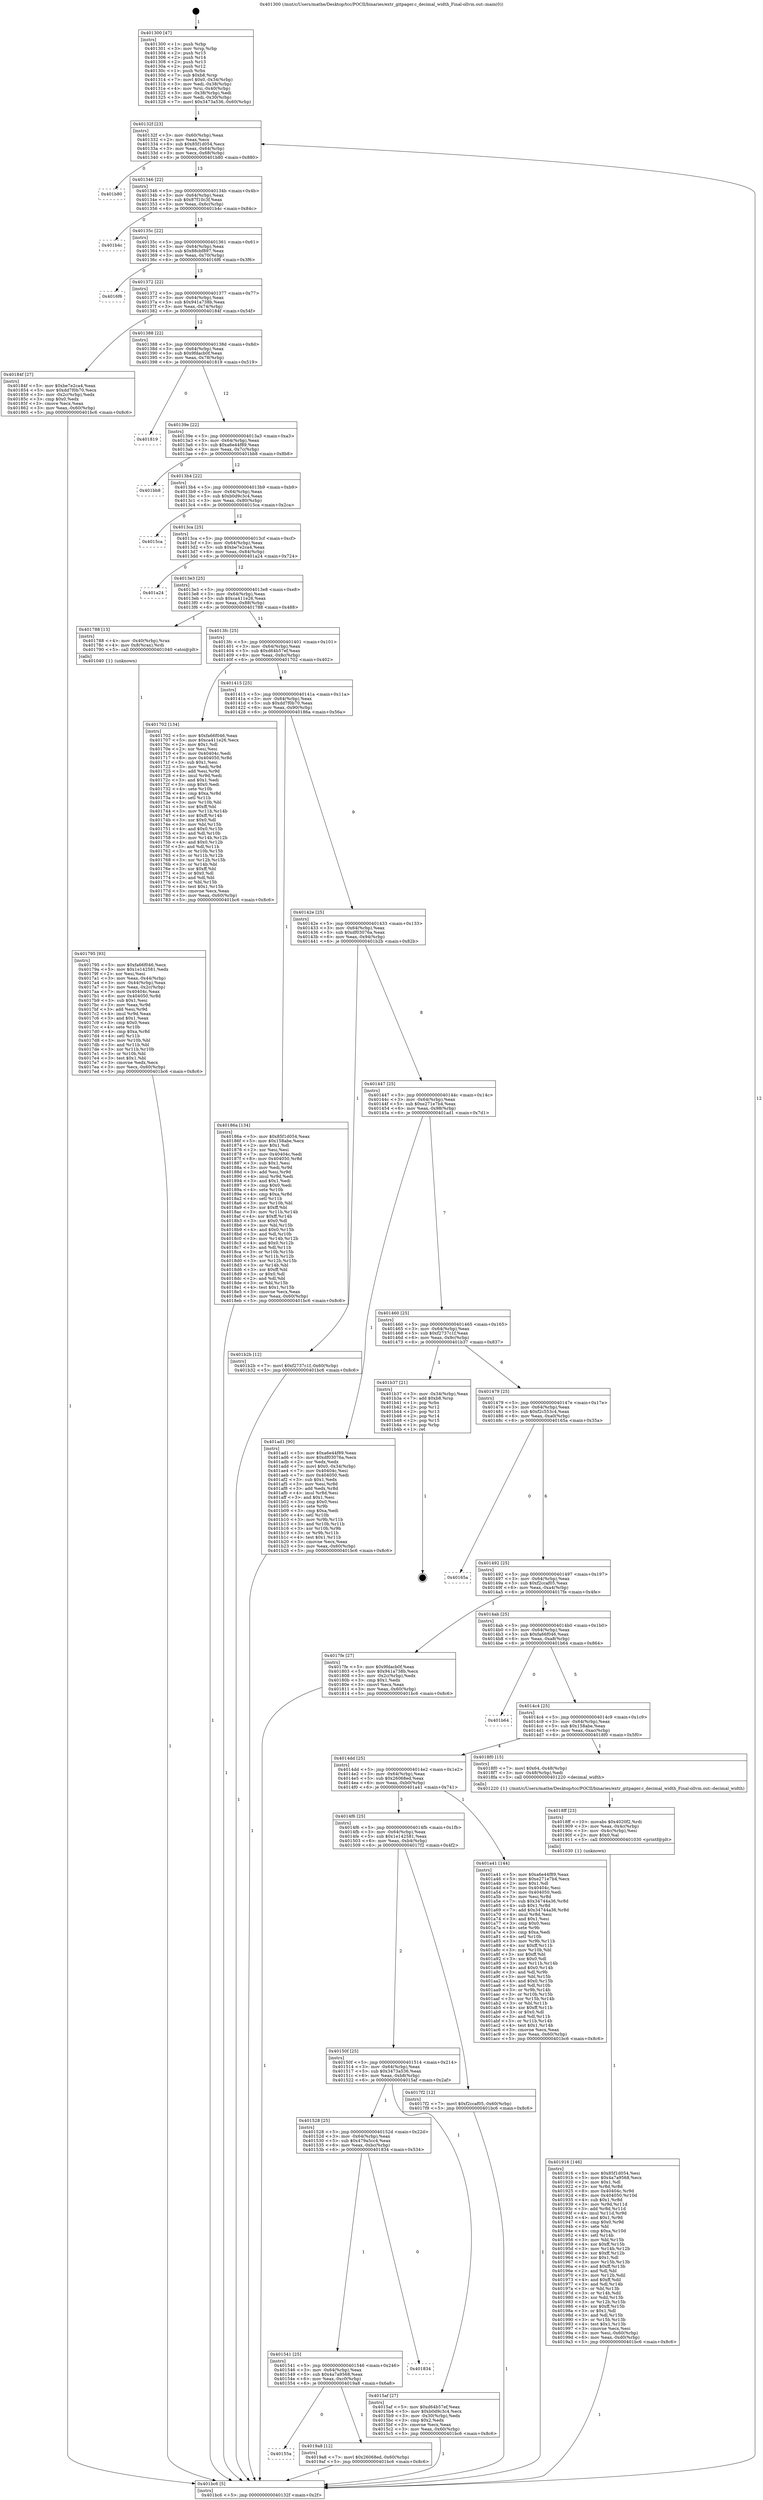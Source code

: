 digraph "0x401300" {
  label = "0x401300 (/mnt/c/Users/mathe/Desktop/tcc/POCII/binaries/extr_gitpager.c_decimal_width_Final-ollvm.out::main(0))"
  labelloc = "t"
  node[shape=record]

  Entry [label="",width=0.3,height=0.3,shape=circle,fillcolor=black,style=filled]
  "0x40132f" [label="{
     0x40132f [23]\l
     | [instrs]\l
     &nbsp;&nbsp;0x40132f \<+3\>: mov -0x60(%rbp),%eax\l
     &nbsp;&nbsp;0x401332 \<+2\>: mov %eax,%ecx\l
     &nbsp;&nbsp;0x401334 \<+6\>: sub $0x85f1d054,%ecx\l
     &nbsp;&nbsp;0x40133a \<+3\>: mov %eax,-0x64(%rbp)\l
     &nbsp;&nbsp;0x40133d \<+3\>: mov %ecx,-0x68(%rbp)\l
     &nbsp;&nbsp;0x401340 \<+6\>: je 0000000000401b80 \<main+0x880\>\l
  }"]
  "0x401b80" [label="{
     0x401b80\l
  }", style=dashed]
  "0x401346" [label="{
     0x401346 [22]\l
     | [instrs]\l
     &nbsp;&nbsp;0x401346 \<+5\>: jmp 000000000040134b \<main+0x4b\>\l
     &nbsp;&nbsp;0x40134b \<+3\>: mov -0x64(%rbp),%eax\l
     &nbsp;&nbsp;0x40134e \<+5\>: sub $0x87f10c3f,%eax\l
     &nbsp;&nbsp;0x401353 \<+3\>: mov %eax,-0x6c(%rbp)\l
     &nbsp;&nbsp;0x401356 \<+6\>: je 0000000000401b4c \<main+0x84c\>\l
  }"]
  Exit [label="",width=0.3,height=0.3,shape=circle,fillcolor=black,style=filled,peripheries=2]
  "0x401b4c" [label="{
     0x401b4c\l
  }", style=dashed]
  "0x40135c" [label="{
     0x40135c [22]\l
     | [instrs]\l
     &nbsp;&nbsp;0x40135c \<+5\>: jmp 0000000000401361 \<main+0x61\>\l
     &nbsp;&nbsp;0x401361 \<+3\>: mov -0x64(%rbp),%eax\l
     &nbsp;&nbsp;0x401364 \<+5\>: sub $0x88cbf897,%eax\l
     &nbsp;&nbsp;0x401369 \<+3\>: mov %eax,-0x70(%rbp)\l
     &nbsp;&nbsp;0x40136c \<+6\>: je 00000000004016f6 \<main+0x3f6\>\l
  }"]
  "0x40155a" [label="{
     0x40155a\l
  }", style=dashed]
  "0x4016f6" [label="{
     0x4016f6\l
  }", style=dashed]
  "0x401372" [label="{
     0x401372 [22]\l
     | [instrs]\l
     &nbsp;&nbsp;0x401372 \<+5\>: jmp 0000000000401377 \<main+0x77\>\l
     &nbsp;&nbsp;0x401377 \<+3\>: mov -0x64(%rbp),%eax\l
     &nbsp;&nbsp;0x40137a \<+5\>: sub $0x941a738b,%eax\l
     &nbsp;&nbsp;0x40137f \<+3\>: mov %eax,-0x74(%rbp)\l
     &nbsp;&nbsp;0x401382 \<+6\>: je 000000000040184f \<main+0x54f\>\l
  }"]
  "0x4019a8" [label="{
     0x4019a8 [12]\l
     | [instrs]\l
     &nbsp;&nbsp;0x4019a8 \<+7\>: movl $0x26068ed,-0x60(%rbp)\l
     &nbsp;&nbsp;0x4019af \<+5\>: jmp 0000000000401bc6 \<main+0x8c6\>\l
  }"]
  "0x40184f" [label="{
     0x40184f [27]\l
     | [instrs]\l
     &nbsp;&nbsp;0x40184f \<+5\>: mov $0xbe7e2ca4,%eax\l
     &nbsp;&nbsp;0x401854 \<+5\>: mov $0xdd7f0b70,%ecx\l
     &nbsp;&nbsp;0x401859 \<+3\>: mov -0x2c(%rbp),%edx\l
     &nbsp;&nbsp;0x40185c \<+3\>: cmp $0x0,%edx\l
     &nbsp;&nbsp;0x40185f \<+3\>: cmove %ecx,%eax\l
     &nbsp;&nbsp;0x401862 \<+3\>: mov %eax,-0x60(%rbp)\l
     &nbsp;&nbsp;0x401865 \<+5\>: jmp 0000000000401bc6 \<main+0x8c6\>\l
  }"]
  "0x401388" [label="{
     0x401388 [22]\l
     | [instrs]\l
     &nbsp;&nbsp;0x401388 \<+5\>: jmp 000000000040138d \<main+0x8d\>\l
     &nbsp;&nbsp;0x40138d \<+3\>: mov -0x64(%rbp),%eax\l
     &nbsp;&nbsp;0x401390 \<+5\>: sub $0x9fdacb0f,%eax\l
     &nbsp;&nbsp;0x401395 \<+3\>: mov %eax,-0x78(%rbp)\l
     &nbsp;&nbsp;0x401398 \<+6\>: je 0000000000401819 \<main+0x519\>\l
  }"]
  "0x401541" [label="{
     0x401541 [25]\l
     | [instrs]\l
     &nbsp;&nbsp;0x401541 \<+5\>: jmp 0000000000401546 \<main+0x246\>\l
     &nbsp;&nbsp;0x401546 \<+3\>: mov -0x64(%rbp),%eax\l
     &nbsp;&nbsp;0x401549 \<+5\>: sub $0x4a7a9568,%eax\l
     &nbsp;&nbsp;0x40154e \<+6\>: mov %eax,-0xc0(%rbp)\l
     &nbsp;&nbsp;0x401554 \<+6\>: je 00000000004019a8 \<main+0x6a8\>\l
  }"]
  "0x401819" [label="{
     0x401819\l
  }", style=dashed]
  "0x40139e" [label="{
     0x40139e [22]\l
     | [instrs]\l
     &nbsp;&nbsp;0x40139e \<+5\>: jmp 00000000004013a3 \<main+0xa3\>\l
     &nbsp;&nbsp;0x4013a3 \<+3\>: mov -0x64(%rbp),%eax\l
     &nbsp;&nbsp;0x4013a6 \<+5\>: sub $0xa6e44f89,%eax\l
     &nbsp;&nbsp;0x4013ab \<+3\>: mov %eax,-0x7c(%rbp)\l
     &nbsp;&nbsp;0x4013ae \<+6\>: je 0000000000401bb8 \<main+0x8b8\>\l
  }"]
  "0x401834" [label="{
     0x401834\l
  }", style=dashed]
  "0x401bb8" [label="{
     0x401bb8\l
  }", style=dashed]
  "0x4013b4" [label="{
     0x4013b4 [22]\l
     | [instrs]\l
     &nbsp;&nbsp;0x4013b4 \<+5\>: jmp 00000000004013b9 \<main+0xb9\>\l
     &nbsp;&nbsp;0x4013b9 \<+3\>: mov -0x64(%rbp),%eax\l
     &nbsp;&nbsp;0x4013bc \<+5\>: sub $0xb0d9c3c4,%eax\l
     &nbsp;&nbsp;0x4013c1 \<+3\>: mov %eax,-0x80(%rbp)\l
     &nbsp;&nbsp;0x4013c4 \<+6\>: je 00000000004015ca \<main+0x2ca\>\l
  }"]
  "0x401916" [label="{
     0x401916 [146]\l
     | [instrs]\l
     &nbsp;&nbsp;0x401916 \<+5\>: mov $0x85f1d054,%esi\l
     &nbsp;&nbsp;0x40191b \<+5\>: mov $0x4a7a9568,%ecx\l
     &nbsp;&nbsp;0x401920 \<+2\>: mov $0x1,%dl\l
     &nbsp;&nbsp;0x401922 \<+3\>: xor %r8d,%r8d\l
     &nbsp;&nbsp;0x401925 \<+8\>: mov 0x40404c,%r9d\l
     &nbsp;&nbsp;0x40192d \<+8\>: mov 0x404050,%r10d\l
     &nbsp;&nbsp;0x401935 \<+4\>: sub $0x1,%r8d\l
     &nbsp;&nbsp;0x401939 \<+3\>: mov %r9d,%r11d\l
     &nbsp;&nbsp;0x40193c \<+3\>: add %r8d,%r11d\l
     &nbsp;&nbsp;0x40193f \<+4\>: imul %r11d,%r9d\l
     &nbsp;&nbsp;0x401943 \<+4\>: and $0x1,%r9d\l
     &nbsp;&nbsp;0x401947 \<+4\>: cmp $0x0,%r9d\l
     &nbsp;&nbsp;0x40194b \<+3\>: sete %bl\l
     &nbsp;&nbsp;0x40194e \<+4\>: cmp $0xa,%r10d\l
     &nbsp;&nbsp;0x401952 \<+4\>: setl %r14b\l
     &nbsp;&nbsp;0x401956 \<+3\>: mov %bl,%r15b\l
     &nbsp;&nbsp;0x401959 \<+4\>: xor $0xff,%r15b\l
     &nbsp;&nbsp;0x40195d \<+3\>: mov %r14b,%r12b\l
     &nbsp;&nbsp;0x401960 \<+4\>: xor $0xff,%r12b\l
     &nbsp;&nbsp;0x401964 \<+3\>: xor $0x1,%dl\l
     &nbsp;&nbsp;0x401967 \<+3\>: mov %r15b,%r13b\l
     &nbsp;&nbsp;0x40196a \<+4\>: and $0xff,%r13b\l
     &nbsp;&nbsp;0x40196e \<+2\>: and %dl,%bl\l
     &nbsp;&nbsp;0x401970 \<+3\>: mov %r12b,%dil\l
     &nbsp;&nbsp;0x401973 \<+4\>: and $0xff,%dil\l
     &nbsp;&nbsp;0x401977 \<+3\>: and %dl,%r14b\l
     &nbsp;&nbsp;0x40197a \<+3\>: or %bl,%r13b\l
     &nbsp;&nbsp;0x40197d \<+3\>: or %r14b,%dil\l
     &nbsp;&nbsp;0x401980 \<+3\>: xor %dil,%r13b\l
     &nbsp;&nbsp;0x401983 \<+3\>: or %r12b,%r15b\l
     &nbsp;&nbsp;0x401986 \<+4\>: xor $0xff,%r15b\l
     &nbsp;&nbsp;0x40198a \<+3\>: or $0x1,%dl\l
     &nbsp;&nbsp;0x40198d \<+3\>: and %dl,%r15b\l
     &nbsp;&nbsp;0x401990 \<+3\>: or %r15b,%r13b\l
     &nbsp;&nbsp;0x401993 \<+4\>: test $0x1,%r13b\l
     &nbsp;&nbsp;0x401997 \<+3\>: cmovne %ecx,%esi\l
     &nbsp;&nbsp;0x40199a \<+3\>: mov %esi,-0x60(%rbp)\l
     &nbsp;&nbsp;0x40199d \<+6\>: mov %eax,-0xd0(%rbp)\l
     &nbsp;&nbsp;0x4019a3 \<+5\>: jmp 0000000000401bc6 \<main+0x8c6\>\l
  }"]
  "0x4015ca" [label="{
     0x4015ca\l
  }", style=dashed]
  "0x4013ca" [label="{
     0x4013ca [25]\l
     | [instrs]\l
     &nbsp;&nbsp;0x4013ca \<+5\>: jmp 00000000004013cf \<main+0xcf\>\l
     &nbsp;&nbsp;0x4013cf \<+3\>: mov -0x64(%rbp),%eax\l
     &nbsp;&nbsp;0x4013d2 \<+5\>: sub $0xbe7e2ca4,%eax\l
     &nbsp;&nbsp;0x4013d7 \<+6\>: mov %eax,-0x84(%rbp)\l
     &nbsp;&nbsp;0x4013dd \<+6\>: je 0000000000401a24 \<main+0x724\>\l
  }"]
  "0x4018ff" [label="{
     0x4018ff [23]\l
     | [instrs]\l
     &nbsp;&nbsp;0x4018ff \<+10\>: movabs $0x4020f2,%rdi\l
     &nbsp;&nbsp;0x401909 \<+3\>: mov %eax,-0x4c(%rbp)\l
     &nbsp;&nbsp;0x40190c \<+3\>: mov -0x4c(%rbp),%esi\l
     &nbsp;&nbsp;0x40190f \<+2\>: mov $0x0,%al\l
     &nbsp;&nbsp;0x401911 \<+5\>: call 0000000000401030 \<printf@plt\>\l
     | [calls]\l
     &nbsp;&nbsp;0x401030 \{1\} (unknown)\l
  }"]
  "0x401a24" [label="{
     0x401a24\l
  }", style=dashed]
  "0x4013e3" [label="{
     0x4013e3 [25]\l
     | [instrs]\l
     &nbsp;&nbsp;0x4013e3 \<+5\>: jmp 00000000004013e8 \<main+0xe8\>\l
     &nbsp;&nbsp;0x4013e8 \<+3\>: mov -0x64(%rbp),%eax\l
     &nbsp;&nbsp;0x4013eb \<+5\>: sub $0xca411e26,%eax\l
     &nbsp;&nbsp;0x4013f0 \<+6\>: mov %eax,-0x88(%rbp)\l
     &nbsp;&nbsp;0x4013f6 \<+6\>: je 0000000000401788 \<main+0x488\>\l
  }"]
  "0x401795" [label="{
     0x401795 [93]\l
     | [instrs]\l
     &nbsp;&nbsp;0x401795 \<+5\>: mov $0xfa66f046,%ecx\l
     &nbsp;&nbsp;0x40179a \<+5\>: mov $0x1e142581,%edx\l
     &nbsp;&nbsp;0x40179f \<+2\>: xor %esi,%esi\l
     &nbsp;&nbsp;0x4017a1 \<+3\>: mov %eax,-0x44(%rbp)\l
     &nbsp;&nbsp;0x4017a4 \<+3\>: mov -0x44(%rbp),%eax\l
     &nbsp;&nbsp;0x4017a7 \<+3\>: mov %eax,-0x2c(%rbp)\l
     &nbsp;&nbsp;0x4017aa \<+7\>: mov 0x40404c,%eax\l
     &nbsp;&nbsp;0x4017b1 \<+8\>: mov 0x404050,%r8d\l
     &nbsp;&nbsp;0x4017b9 \<+3\>: sub $0x1,%esi\l
     &nbsp;&nbsp;0x4017bc \<+3\>: mov %eax,%r9d\l
     &nbsp;&nbsp;0x4017bf \<+3\>: add %esi,%r9d\l
     &nbsp;&nbsp;0x4017c2 \<+4\>: imul %r9d,%eax\l
     &nbsp;&nbsp;0x4017c6 \<+3\>: and $0x1,%eax\l
     &nbsp;&nbsp;0x4017c9 \<+3\>: cmp $0x0,%eax\l
     &nbsp;&nbsp;0x4017cc \<+4\>: sete %r10b\l
     &nbsp;&nbsp;0x4017d0 \<+4\>: cmp $0xa,%r8d\l
     &nbsp;&nbsp;0x4017d4 \<+4\>: setl %r11b\l
     &nbsp;&nbsp;0x4017d8 \<+3\>: mov %r10b,%bl\l
     &nbsp;&nbsp;0x4017db \<+3\>: and %r11b,%bl\l
     &nbsp;&nbsp;0x4017de \<+3\>: xor %r11b,%r10b\l
     &nbsp;&nbsp;0x4017e1 \<+3\>: or %r10b,%bl\l
     &nbsp;&nbsp;0x4017e4 \<+3\>: test $0x1,%bl\l
     &nbsp;&nbsp;0x4017e7 \<+3\>: cmovne %edx,%ecx\l
     &nbsp;&nbsp;0x4017ea \<+3\>: mov %ecx,-0x60(%rbp)\l
     &nbsp;&nbsp;0x4017ed \<+5\>: jmp 0000000000401bc6 \<main+0x8c6\>\l
  }"]
  "0x401788" [label="{
     0x401788 [13]\l
     | [instrs]\l
     &nbsp;&nbsp;0x401788 \<+4\>: mov -0x40(%rbp),%rax\l
     &nbsp;&nbsp;0x40178c \<+4\>: mov 0x8(%rax),%rdi\l
     &nbsp;&nbsp;0x401790 \<+5\>: call 0000000000401040 \<atoi@plt\>\l
     | [calls]\l
     &nbsp;&nbsp;0x401040 \{1\} (unknown)\l
  }"]
  "0x4013fc" [label="{
     0x4013fc [25]\l
     | [instrs]\l
     &nbsp;&nbsp;0x4013fc \<+5\>: jmp 0000000000401401 \<main+0x101\>\l
     &nbsp;&nbsp;0x401401 \<+3\>: mov -0x64(%rbp),%eax\l
     &nbsp;&nbsp;0x401404 \<+5\>: sub $0xd64b57ef,%eax\l
     &nbsp;&nbsp;0x401409 \<+6\>: mov %eax,-0x8c(%rbp)\l
     &nbsp;&nbsp;0x40140f \<+6\>: je 0000000000401702 \<main+0x402\>\l
  }"]
  "0x401300" [label="{
     0x401300 [47]\l
     | [instrs]\l
     &nbsp;&nbsp;0x401300 \<+1\>: push %rbp\l
     &nbsp;&nbsp;0x401301 \<+3\>: mov %rsp,%rbp\l
     &nbsp;&nbsp;0x401304 \<+2\>: push %r15\l
     &nbsp;&nbsp;0x401306 \<+2\>: push %r14\l
     &nbsp;&nbsp;0x401308 \<+2\>: push %r13\l
     &nbsp;&nbsp;0x40130a \<+2\>: push %r12\l
     &nbsp;&nbsp;0x40130c \<+1\>: push %rbx\l
     &nbsp;&nbsp;0x40130d \<+7\>: sub $0xb8,%rsp\l
     &nbsp;&nbsp;0x401314 \<+7\>: movl $0x0,-0x34(%rbp)\l
     &nbsp;&nbsp;0x40131b \<+3\>: mov %edi,-0x38(%rbp)\l
     &nbsp;&nbsp;0x40131e \<+4\>: mov %rsi,-0x40(%rbp)\l
     &nbsp;&nbsp;0x401322 \<+3\>: mov -0x38(%rbp),%edi\l
     &nbsp;&nbsp;0x401325 \<+3\>: mov %edi,-0x30(%rbp)\l
     &nbsp;&nbsp;0x401328 \<+7\>: movl $0x3473a536,-0x60(%rbp)\l
  }"]
  "0x401702" [label="{
     0x401702 [134]\l
     | [instrs]\l
     &nbsp;&nbsp;0x401702 \<+5\>: mov $0xfa66f046,%eax\l
     &nbsp;&nbsp;0x401707 \<+5\>: mov $0xca411e26,%ecx\l
     &nbsp;&nbsp;0x40170c \<+2\>: mov $0x1,%dl\l
     &nbsp;&nbsp;0x40170e \<+2\>: xor %esi,%esi\l
     &nbsp;&nbsp;0x401710 \<+7\>: mov 0x40404c,%edi\l
     &nbsp;&nbsp;0x401717 \<+8\>: mov 0x404050,%r8d\l
     &nbsp;&nbsp;0x40171f \<+3\>: sub $0x1,%esi\l
     &nbsp;&nbsp;0x401722 \<+3\>: mov %edi,%r9d\l
     &nbsp;&nbsp;0x401725 \<+3\>: add %esi,%r9d\l
     &nbsp;&nbsp;0x401728 \<+4\>: imul %r9d,%edi\l
     &nbsp;&nbsp;0x40172c \<+3\>: and $0x1,%edi\l
     &nbsp;&nbsp;0x40172f \<+3\>: cmp $0x0,%edi\l
     &nbsp;&nbsp;0x401732 \<+4\>: sete %r10b\l
     &nbsp;&nbsp;0x401736 \<+4\>: cmp $0xa,%r8d\l
     &nbsp;&nbsp;0x40173a \<+4\>: setl %r11b\l
     &nbsp;&nbsp;0x40173e \<+3\>: mov %r10b,%bl\l
     &nbsp;&nbsp;0x401741 \<+3\>: xor $0xff,%bl\l
     &nbsp;&nbsp;0x401744 \<+3\>: mov %r11b,%r14b\l
     &nbsp;&nbsp;0x401747 \<+4\>: xor $0xff,%r14b\l
     &nbsp;&nbsp;0x40174b \<+3\>: xor $0x0,%dl\l
     &nbsp;&nbsp;0x40174e \<+3\>: mov %bl,%r15b\l
     &nbsp;&nbsp;0x401751 \<+4\>: and $0x0,%r15b\l
     &nbsp;&nbsp;0x401755 \<+3\>: and %dl,%r10b\l
     &nbsp;&nbsp;0x401758 \<+3\>: mov %r14b,%r12b\l
     &nbsp;&nbsp;0x40175b \<+4\>: and $0x0,%r12b\l
     &nbsp;&nbsp;0x40175f \<+3\>: and %dl,%r11b\l
     &nbsp;&nbsp;0x401762 \<+3\>: or %r10b,%r15b\l
     &nbsp;&nbsp;0x401765 \<+3\>: or %r11b,%r12b\l
     &nbsp;&nbsp;0x401768 \<+3\>: xor %r12b,%r15b\l
     &nbsp;&nbsp;0x40176b \<+3\>: or %r14b,%bl\l
     &nbsp;&nbsp;0x40176e \<+3\>: xor $0xff,%bl\l
     &nbsp;&nbsp;0x401771 \<+3\>: or $0x0,%dl\l
     &nbsp;&nbsp;0x401774 \<+2\>: and %dl,%bl\l
     &nbsp;&nbsp;0x401776 \<+3\>: or %bl,%r15b\l
     &nbsp;&nbsp;0x401779 \<+4\>: test $0x1,%r15b\l
     &nbsp;&nbsp;0x40177d \<+3\>: cmovne %ecx,%eax\l
     &nbsp;&nbsp;0x401780 \<+3\>: mov %eax,-0x60(%rbp)\l
     &nbsp;&nbsp;0x401783 \<+5\>: jmp 0000000000401bc6 \<main+0x8c6\>\l
  }"]
  "0x401415" [label="{
     0x401415 [25]\l
     | [instrs]\l
     &nbsp;&nbsp;0x401415 \<+5\>: jmp 000000000040141a \<main+0x11a\>\l
     &nbsp;&nbsp;0x40141a \<+3\>: mov -0x64(%rbp),%eax\l
     &nbsp;&nbsp;0x40141d \<+5\>: sub $0xdd7f0b70,%eax\l
     &nbsp;&nbsp;0x401422 \<+6\>: mov %eax,-0x90(%rbp)\l
     &nbsp;&nbsp;0x401428 \<+6\>: je 000000000040186a \<main+0x56a\>\l
  }"]
  "0x401bc6" [label="{
     0x401bc6 [5]\l
     | [instrs]\l
     &nbsp;&nbsp;0x401bc6 \<+5\>: jmp 000000000040132f \<main+0x2f\>\l
  }"]
  "0x40186a" [label="{
     0x40186a [134]\l
     | [instrs]\l
     &nbsp;&nbsp;0x40186a \<+5\>: mov $0x85f1d054,%eax\l
     &nbsp;&nbsp;0x40186f \<+5\>: mov $0x158abe,%ecx\l
     &nbsp;&nbsp;0x401874 \<+2\>: mov $0x1,%dl\l
     &nbsp;&nbsp;0x401876 \<+2\>: xor %esi,%esi\l
     &nbsp;&nbsp;0x401878 \<+7\>: mov 0x40404c,%edi\l
     &nbsp;&nbsp;0x40187f \<+8\>: mov 0x404050,%r8d\l
     &nbsp;&nbsp;0x401887 \<+3\>: sub $0x1,%esi\l
     &nbsp;&nbsp;0x40188a \<+3\>: mov %edi,%r9d\l
     &nbsp;&nbsp;0x40188d \<+3\>: add %esi,%r9d\l
     &nbsp;&nbsp;0x401890 \<+4\>: imul %r9d,%edi\l
     &nbsp;&nbsp;0x401894 \<+3\>: and $0x1,%edi\l
     &nbsp;&nbsp;0x401897 \<+3\>: cmp $0x0,%edi\l
     &nbsp;&nbsp;0x40189a \<+4\>: sete %r10b\l
     &nbsp;&nbsp;0x40189e \<+4\>: cmp $0xa,%r8d\l
     &nbsp;&nbsp;0x4018a2 \<+4\>: setl %r11b\l
     &nbsp;&nbsp;0x4018a6 \<+3\>: mov %r10b,%bl\l
     &nbsp;&nbsp;0x4018a9 \<+3\>: xor $0xff,%bl\l
     &nbsp;&nbsp;0x4018ac \<+3\>: mov %r11b,%r14b\l
     &nbsp;&nbsp;0x4018af \<+4\>: xor $0xff,%r14b\l
     &nbsp;&nbsp;0x4018b3 \<+3\>: xor $0x0,%dl\l
     &nbsp;&nbsp;0x4018b6 \<+3\>: mov %bl,%r15b\l
     &nbsp;&nbsp;0x4018b9 \<+4\>: and $0x0,%r15b\l
     &nbsp;&nbsp;0x4018bd \<+3\>: and %dl,%r10b\l
     &nbsp;&nbsp;0x4018c0 \<+3\>: mov %r14b,%r12b\l
     &nbsp;&nbsp;0x4018c3 \<+4\>: and $0x0,%r12b\l
     &nbsp;&nbsp;0x4018c7 \<+3\>: and %dl,%r11b\l
     &nbsp;&nbsp;0x4018ca \<+3\>: or %r10b,%r15b\l
     &nbsp;&nbsp;0x4018cd \<+3\>: or %r11b,%r12b\l
     &nbsp;&nbsp;0x4018d0 \<+3\>: xor %r12b,%r15b\l
     &nbsp;&nbsp;0x4018d3 \<+3\>: or %r14b,%bl\l
     &nbsp;&nbsp;0x4018d6 \<+3\>: xor $0xff,%bl\l
     &nbsp;&nbsp;0x4018d9 \<+3\>: or $0x0,%dl\l
     &nbsp;&nbsp;0x4018dc \<+2\>: and %dl,%bl\l
     &nbsp;&nbsp;0x4018de \<+3\>: or %bl,%r15b\l
     &nbsp;&nbsp;0x4018e1 \<+4\>: test $0x1,%r15b\l
     &nbsp;&nbsp;0x4018e5 \<+3\>: cmovne %ecx,%eax\l
     &nbsp;&nbsp;0x4018e8 \<+3\>: mov %eax,-0x60(%rbp)\l
     &nbsp;&nbsp;0x4018eb \<+5\>: jmp 0000000000401bc6 \<main+0x8c6\>\l
  }"]
  "0x40142e" [label="{
     0x40142e [25]\l
     | [instrs]\l
     &nbsp;&nbsp;0x40142e \<+5\>: jmp 0000000000401433 \<main+0x133\>\l
     &nbsp;&nbsp;0x401433 \<+3\>: mov -0x64(%rbp),%eax\l
     &nbsp;&nbsp;0x401436 \<+5\>: sub $0xdf03076a,%eax\l
     &nbsp;&nbsp;0x40143b \<+6\>: mov %eax,-0x94(%rbp)\l
     &nbsp;&nbsp;0x401441 \<+6\>: je 0000000000401b2b \<main+0x82b\>\l
  }"]
  "0x401528" [label="{
     0x401528 [25]\l
     | [instrs]\l
     &nbsp;&nbsp;0x401528 \<+5\>: jmp 000000000040152d \<main+0x22d\>\l
     &nbsp;&nbsp;0x40152d \<+3\>: mov -0x64(%rbp),%eax\l
     &nbsp;&nbsp;0x401530 \<+5\>: sub $0x479a5cc4,%eax\l
     &nbsp;&nbsp;0x401535 \<+6\>: mov %eax,-0xbc(%rbp)\l
     &nbsp;&nbsp;0x40153b \<+6\>: je 0000000000401834 \<main+0x534\>\l
  }"]
  "0x401b2b" [label="{
     0x401b2b [12]\l
     | [instrs]\l
     &nbsp;&nbsp;0x401b2b \<+7\>: movl $0xf2737c1f,-0x60(%rbp)\l
     &nbsp;&nbsp;0x401b32 \<+5\>: jmp 0000000000401bc6 \<main+0x8c6\>\l
  }"]
  "0x401447" [label="{
     0x401447 [25]\l
     | [instrs]\l
     &nbsp;&nbsp;0x401447 \<+5\>: jmp 000000000040144c \<main+0x14c\>\l
     &nbsp;&nbsp;0x40144c \<+3\>: mov -0x64(%rbp),%eax\l
     &nbsp;&nbsp;0x40144f \<+5\>: sub $0xe271e7b4,%eax\l
     &nbsp;&nbsp;0x401454 \<+6\>: mov %eax,-0x98(%rbp)\l
     &nbsp;&nbsp;0x40145a \<+6\>: je 0000000000401ad1 \<main+0x7d1\>\l
  }"]
  "0x4015af" [label="{
     0x4015af [27]\l
     | [instrs]\l
     &nbsp;&nbsp;0x4015af \<+5\>: mov $0xd64b57ef,%eax\l
     &nbsp;&nbsp;0x4015b4 \<+5\>: mov $0xb0d9c3c4,%ecx\l
     &nbsp;&nbsp;0x4015b9 \<+3\>: mov -0x30(%rbp),%edx\l
     &nbsp;&nbsp;0x4015bc \<+3\>: cmp $0x2,%edx\l
     &nbsp;&nbsp;0x4015bf \<+3\>: cmovne %ecx,%eax\l
     &nbsp;&nbsp;0x4015c2 \<+3\>: mov %eax,-0x60(%rbp)\l
     &nbsp;&nbsp;0x4015c5 \<+5\>: jmp 0000000000401bc6 \<main+0x8c6\>\l
  }"]
  "0x401ad1" [label="{
     0x401ad1 [90]\l
     | [instrs]\l
     &nbsp;&nbsp;0x401ad1 \<+5\>: mov $0xa6e44f89,%eax\l
     &nbsp;&nbsp;0x401ad6 \<+5\>: mov $0xdf03076a,%ecx\l
     &nbsp;&nbsp;0x401adb \<+2\>: xor %edx,%edx\l
     &nbsp;&nbsp;0x401add \<+7\>: movl $0x0,-0x34(%rbp)\l
     &nbsp;&nbsp;0x401ae4 \<+7\>: mov 0x40404c,%esi\l
     &nbsp;&nbsp;0x401aeb \<+7\>: mov 0x404050,%edi\l
     &nbsp;&nbsp;0x401af2 \<+3\>: sub $0x1,%edx\l
     &nbsp;&nbsp;0x401af5 \<+3\>: mov %esi,%r8d\l
     &nbsp;&nbsp;0x401af8 \<+3\>: add %edx,%r8d\l
     &nbsp;&nbsp;0x401afb \<+4\>: imul %r8d,%esi\l
     &nbsp;&nbsp;0x401aff \<+3\>: and $0x1,%esi\l
     &nbsp;&nbsp;0x401b02 \<+3\>: cmp $0x0,%esi\l
     &nbsp;&nbsp;0x401b05 \<+4\>: sete %r9b\l
     &nbsp;&nbsp;0x401b09 \<+3\>: cmp $0xa,%edi\l
     &nbsp;&nbsp;0x401b0c \<+4\>: setl %r10b\l
     &nbsp;&nbsp;0x401b10 \<+3\>: mov %r9b,%r11b\l
     &nbsp;&nbsp;0x401b13 \<+3\>: and %r10b,%r11b\l
     &nbsp;&nbsp;0x401b16 \<+3\>: xor %r10b,%r9b\l
     &nbsp;&nbsp;0x401b19 \<+3\>: or %r9b,%r11b\l
     &nbsp;&nbsp;0x401b1c \<+4\>: test $0x1,%r11b\l
     &nbsp;&nbsp;0x401b20 \<+3\>: cmovne %ecx,%eax\l
     &nbsp;&nbsp;0x401b23 \<+3\>: mov %eax,-0x60(%rbp)\l
     &nbsp;&nbsp;0x401b26 \<+5\>: jmp 0000000000401bc6 \<main+0x8c6\>\l
  }"]
  "0x401460" [label="{
     0x401460 [25]\l
     | [instrs]\l
     &nbsp;&nbsp;0x401460 \<+5\>: jmp 0000000000401465 \<main+0x165\>\l
     &nbsp;&nbsp;0x401465 \<+3\>: mov -0x64(%rbp),%eax\l
     &nbsp;&nbsp;0x401468 \<+5\>: sub $0xf2737c1f,%eax\l
     &nbsp;&nbsp;0x40146d \<+6\>: mov %eax,-0x9c(%rbp)\l
     &nbsp;&nbsp;0x401473 \<+6\>: je 0000000000401b37 \<main+0x837\>\l
  }"]
  "0x40150f" [label="{
     0x40150f [25]\l
     | [instrs]\l
     &nbsp;&nbsp;0x40150f \<+5\>: jmp 0000000000401514 \<main+0x214\>\l
     &nbsp;&nbsp;0x401514 \<+3\>: mov -0x64(%rbp),%eax\l
     &nbsp;&nbsp;0x401517 \<+5\>: sub $0x3473a536,%eax\l
     &nbsp;&nbsp;0x40151c \<+6\>: mov %eax,-0xb8(%rbp)\l
     &nbsp;&nbsp;0x401522 \<+6\>: je 00000000004015af \<main+0x2af\>\l
  }"]
  "0x401b37" [label="{
     0x401b37 [21]\l
     | [instrs]\l
     &nbsp;&nbsp;0x401b37 \<+3\>: mov -0x34(%rbp),%eax\l
     &nbsp;&nbsp;0x401b3a \<+7\>: add $0xb8,%rsp\l
     &nbsp;&nbsp;0x401b41 \<+1\>: pop %rbx\l
     &nbsp;&nbsp;0x401b42 \<+2\>: pop %r12\l
     &nbsp;&nbsp;0x401b44 \<+2\>: pop %r13\l
     &nbsp;&nbsp;0x401b46 \<+2\>: pop %r14\l
     &nbsp;&nbsp;0x401b48 \<+2\>: pop %r15\l
     &nbsp;&nbsp;0x401b4a \<+1\>: pop %rbp\l
     &nbsp;&nbsp;0x401b4b \<+1\>: ret\l
  }"]
  "0x401479" [label="{
     0x401479 [25]\l
     | [instrs]\l
     &nbsp;&nbsp;0x401479 \<+5\>: jmp 000000000040147e \<main+0x17e\>\l
     &nbsp;&nbsp;0x40147e \<+3\>: mov -0x64(%rbp),%eax\l
     &nbsp;&nbsp;0x401481 \<+5\>: sub $0xf2c553c4,%eax\l
     &nbsp;&nbsp;0x401486 \<+6\>: mov %eax,-0xa0(%rbp)\l
     &nbsp;&nbsp;0x40148c \<+6\>: je 000000000040165a \<main+0x35a\>\l
  }"]
  "0x4017f2" [label="{
     0x4017f2 [12]\l
     | [instrs]\l
     &nbsp;&nbsp;0x4017f2 \<+7\>: movl $0xf2ccaf05,-0x60(%rbp)\l
     &nbsp;&nbsp;0x4017f9 \<+5\>: jmp 0000000000401bc6 \<main+0x8c6\>\l
  }"]
  "0x40165a" [label="{
     0x40165a\l
  }", style=dashed]
  "0x401492" [label="{
     0x401492 [25]\l
     | [instrs]\l
     &nbsp;&nbsp;0x401492 \<+5\>: jmp 0000000000401497 \<main+0x197\>\l
     &nbsp;&nbsp;0x401497 \<+3\>: mov -0x64(%rbp),%eax\l
     &nbsp;&nbsp;0x40149a \<+5\>: sub $0xf2ccaf05,%eax\l
     &nbsp;&nbsp;0x40149f \<+6\>: mov %eax,-0xa4(%rbp)\l
     &nbsp;&nbsp;0x4014a5 \<+6\>: je 00000000004017fe \<main+0x4fe\>\l
  }"]
  "0x4014f6" [label="{
     0x4014f6 [25]\l
     | [instrs]\l
     &nbsp;&nbsp;0x4014f6 \<+5\>: jmp 00000000004014fb \<main+0x1fb\>\l
     &nbsp;&nbsp;0x4014fb \<+3\>: mov -0x64(%rbp),%eax\l
     &nbsp;&nbsp;0x4014fe \<+5\>: sub $0x1e142581,%eax\l
     &nbsp;&nbsp;0x401503 \<+6\>: mov %eax,-0xb4(%rbp)\l
     &nbsp;&nbsp;0x401509 \<+6\>: je 00000000004017f2 \<main+0x4f2\>\l
  }"]
  "0x4017fe" [label="{
     0x4017fe [27]\l
     | [instrs]\l
     &nbsp;&nbsp;0x4017fe \<+5\>: mov $0x9fdacb0f,%eax\l
     &nbsp;&nbsp;0x401803 \<+5\>: mov $0x941a738b,%ecx\l
     &nbsp;&nbsp;0x401808 \<+3\>: mov -0x2c(%rbp),%edx\l
     &nbsp;&nbsp;0x40180b \<+3\>: cmp $0x1,%edx\l
     &nbsp;&nbsp;0x40180e \<+3\>: cmovl %ecx,%eax\l
     &nbsp;&nbsp;0x401811 \<+3\>: mov %eax,-0x60(%rbp)\l
     &nbsp;&nbsp;0x401814 \<+5\>: jmp 0000000000401bc6 \<main+0x8c6\>\l
  }"]
  "0x4014ab" [label="{
     0x4014ab [25]\l
     | [instrs]\l
     &nbsp;&nbsp;0x4014ab \<+5\>: jmp 00000000004014b0 \<main+0x1b0\>\l
     &nbsp;&nbsp;0x4014b0 \<+3\>: mov -0x64(%rbp),%eax\l
     &nbsp;&nbsp;0x4014b3 \<+5\>: sub $0xfa66f046,%eax\l
     &nbsp;&nbsp;0x4014b8 \<+6\>: mov %eax,-0xa8(%rbp)\l
     &nbsp;&nbsp;0x4014be \<+6\>: je 0000000000401b64 \<main+0x864\>\l
  }"]
  "0x401a41" [label="{
     0x401a41 [144]\l
     | [instrs]\l
     &nbsp;&nbsp;0x401a41 \<+5\>: mov $0xa6e44f89,%eax\l
     &nbsp;&nbsp;0x401a46 \<+5\>: mov $0xe271e7b4,%ecx\l
     &nbsp;&nbsp;0x401a4b \<+2\>: mov $0x1,%dl\l
     &nbsp;&nbsp;0x401a4d \<+7\>: mov 0x40404c,%esi\l
     &nbsp;&nbsp;0x401a54 \<+7\>: mov 0x404050,%edi\l
     &nbsp;&nbsp;0x401a5b \<+3\>: mov %esi,%r8d\l
     &nbsp;&nbsp;0x401a5e \<+7\>: sub $0x34744a36,%r8d\l
     &nbsp;&nbsp;0x401a65 \<+4\>: sub $0x1,%r8d\l
     &nbsp;&nbsp;0x401a69 \<+7\>: add $0x34744a36,%r8d\l
     &nbsp;&nbsp;0x401a70 \<+4\>: imul %r8d,%esi\l
     &nbsp;&nbsp;0x401a74 \<+3\>: and $0x1,%esi\l
     &nbsp;&nbsp;0x401a77 \<+3\>: cmp $0x0,%esi\l
     &nbsp;&nbsp;0x401a7a \<+4\>: sete %r9b\l
     &nbsp;&nbsp;0x401a7e \<+3\>: cmp $0xa,%edi\l
     &nbsp;&nbsp;0x401a81 \<+4\>: setl %r10b\l
     &nbsp;&nbsp;0x401a85 \<+3\>: mov %r9b,%r11b\l
     &nbsp;&nbsp;0x401a88 \<+4\>: xor $0xff,%r11b\l
     &nbsp;&nbsp;0x401a8c \<+3\>: mov %r10b,%bl\l
     &nbsp;&nbsp;0x401a8f \<+3\>: xor $0xff,%bl\l
     &nbsp;&nbsp;0x401a92 \<+3\>: xor $0x0,%dl\l
     &nbsp;&nbsp;0x401a95 \<+3\>: mov %r11b,%r14b\l
     &nbsp;&nbsp;0x401a98 \<+4\>: and $0x0,%r14b\l
     &nbsp;&nbsp;0x401a9c \<+3\>: and %dl,%r9b\l
     &nbsp;&nbsp;0x401a9f \<+3\>: mov %bl,%r15b\l
     &nbsp;&nbsp;0x401aa2 \<+4\>: and $0x0,%r15b\l
     &nbsp;&nbsp;0x401aa6 \<+3\>: and %dl,%r10b\l
     &nbsp;&nbsp;0x401aa9 \<+3\>: or %r9b,%r14b\l
     &nbsp;&nbsp;0x401aac \<+3\>: or %r10b,%r15b\l
     &nbsp;&nbsp;0x401aaf \<+3\>: xor %r15b,%r14b\l
     &nbsp;&nbsp;0x401ab2 \<+3\>: or %bl,%r11b\l
     &nbsp;&nbsp;0x401ab5 \<+4\>: xor $0xff,%r11b\l
     &nbsp;&nbsp;0x401ab9 \<+3\>: or $0x0,%dl\l
     &nbsp;&nbsp;0x401abc \<+3\>: and %dl,%r11b\l
     &nbsp;&nbsp;0x401abf \<+3\>: or %r11b,%r14b\l
     &nbsp;&nbsp;0x401ac2 \<+4\>: test $0x1,%r14b\l
     &nbsp;&nbsp;0x401ac6 \<+3\>: cmovne %ecx,%eax\l
     &nbsp;&nbsp;0x401ac9 \<+3\>: mov %eax,-0x60(%rbp)\l
     &nbsp;&nbsp;0x401acc \<+5\>: jmp 0000000000401bc6 \<main+0x8c6\>\l
  }"]
  "0x401b64" [label="{
     0x401b64\l
  }", style=dashed]
  "0x4014c4" [label="{
     0x4014c4 [25]\l
     | [instrs]\l
     &nbsp;&nbsp;0x4014c4 \<+5\>: jmp 00000000004014c9 \<main+0x1c9\>\l
     &nbsp;&nbsp;0x4014c9 \<+3\>: mov -0x64(%rbp),%eax\l
     &nbsp;&nbsp;0x4014cc \<+5\>: sub $0x158abe,%eax\l
     &nbsp;&nbsp;0x4014d1 \<+6\>: mov %eax,-0xac(%rbp)\l
     &nbsp;&nbsp;0x4014d7 \<+6\>: je 00000000004018f0 \<main+0x5f0\>\l
  }"]
  "0x4014dd" [label="{
     0x4014dd [25]\l
     | [instrs]\l
     &nbsp;&nbsp;0x4014dd \<+5\>: jmp 00000000004014e2 \<main+0x1e2\>\l
     &nbsp;&nbsp;0x4014e2 \<+3\>: mov -0x64(%rbp),%eax\l
     &nbsp;&nbsp;0x4014e5 \<+5\>: sub $0x26068ed,%eax\l
     &nbsp;&nbsp;0x4014ea \<+6\>: mov %eax,-0xb0(%rbp)\l
     &nbsp;&nbsp;0x4014f0 \<+6\>: je 0000000000401a41 \<main+0x741\>\l
  }"]
  "0x4018f0" [label="{
     0x4018f0 [15]\l
     | [instrs]\l
     &nbsp;&nbsp;0x4018f0 \<+7\>: movl $0x64,-0x48(%rbp)\l
     &nbsp;&nbsp;0x4018f7 \<+3\>: mov -0x48(%rbp),%edi\l
     &nbsp;&nbsp;0x4018fa \<+5\>: call 0000000000401220 \<decimal_width\>\l
     | [calls]\l
     &nbsp;&nbsp;0x401220 \{1\} (/mnt/c/Users/mathe/Desktop/tcc/POCII/binaries/extr_gitpager.c_decimal_width_Final-ollvm.out::decimal_width)\l
  }"]
  Entry -> "0x401300" [label=" 1"]
  "0x40132f" -> "0x401b80" [label=" 0"]
  "0x40132f" -> "0x401346" [label=" 13"]
  "0x401b37" -> Exit [label=" 1"]
  "0x401346" -> "0x401b4c" [label=" 0"]
  "0x401346" -> "0x40135c" [label=" 13"]
  "0x401b2b" -> "0x401bc6" [label=" 1"]
  "0x40135c" -> "0x4016f6" [label=" 0"]
  "0x40135c" -> "0x401372" [label=" 13"]
  "0x401ad1" -> "0x401bc6" [label=" 1"]
  "0x401372" -> "0x40184f" [label=" 1"]
  "0x401372" -> "0x401388" [label=" 12"]
  "0x401a41" -> "0x401bc6" [label=" 1"]
  "0x401388" -> "0x401819" [label=" 0"]
  "0x401388" -> "0x40139e" [label=" 12"]
  "0x401541" -> "0x40155a" [label=" 0"]
  "0x40139e" -> "0x401bb8" [label=" 0"]
  "0x40139e" -> "0x4013b4" [label=" 12"]
  "0x401541" -> "0x4019a8" [label=" 1"]
  "0x4013b4" -> "0x4015ca" [label=" 0"]
  "0x4013b4" -> "0x4013ca" [label=" 12"]
  "0x401528" -> "0x401541" [label=" 1"]
  "0x4013ca" -> "0x401a24" [label=" 0"]
  "0x4013ca" -> "0x4013e3" [label=" 12"]
  "0x401528" -> "0x401834" [label=" 0"]
  "0x4013e3" -> "0x401788" [label=" 1"]
  "0x4013e3" -> "0x4013fc" [label=" 11"]
  "0x4019a8" -> "0x401bc6" [label=" 1"]
  "0x4013fc" -> "0x401702" [label=" 1"]
  "0x4013fc" -> "0x401415" [label=" 10"]
  "0x401916" -> "0x401bc6" [label=" 1"]
  "0x401415" -> "0x40186a" [label=" 1"]
  "0x401415" -> "0x40142e" [label=" 9"]
  "0x4018ff" -> "0x401916" [label=" 1"]
  "0x40142e" -> "0x401b2b" [label=" 1"]
  "0x40142e" -> "0x401447" [label=" 8"]
  "0x4018f0" -> "0x4018ff" [label=" 1"]
  "0x401447" -> "0x401ad1" [label=" 1"]
  "0x401447" -> "0x401460" [label=" 7"]
  "0x40186a" -> "0x401bc6" [label=" 1"]
  "0x401460" -> "0x401b37" [label=" 1"]
  "0x401460" -> "0x401479" [label=" 6"]
  "0x4017fe" -> "0x401bc6" [label=" 1"]
  "0x401479" -> "0x40165a" [label=" 0"]
  "0x401479" -> "0x401492" [label=" 6"]
  "0x4017f2" -> "0x401bc6" [label=" 1"]
  "0x401492" -> "0x4017fe" [label=" 1"]
  "0x401492" -> "0x4014ab" [label=" 5"]
  "0x401788" -> "0x401795" [label=" 1"]
  "0x4014ab" -> "0x401b64" [label=" 0"]
  "0x4014ab" -> "0x4014c4" [label=" 5"]
  "0x401702" -> "0x401bc6" [label=" 1"]
  "0x4014c4" -> "0x4018f0" [label=" 1"]
  "0x4014c4" -> "0x4014dd" [label=" 4"]
  "0x401bc6" -> "0x40132f" [label=" 12"]
  "0x4014dd" -> "0x401a41" [label=" 1"]
  "0x4014dd" -> "0x4014f6" [label=" 3"]
  "0x401795" -> "0x401bc6" [label=" 1"]
  "0x4014f6" -> "0x4017f2" [label=" 1"]
  "0x4014f6" -> "0x40150f" [label=" 2"]
  "0x40184f" -> "0x401bc6" [label=" 1"]
  "0x40150f" -> "0x4015af" [label=" 1"]
  "0x40150f" -> "0x401528" [label=" 1"]
  "0x4015af" -> "0x401bc6" [label=" 1"]
  "0x401300" -> "0x40132f" [label=" 1"]
}
